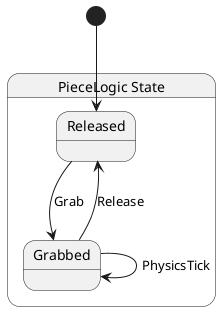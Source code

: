 @startuml PieceLogic
state "PieceLogic State" as GMTKJam_PieceLogic_State {
  state "Released" as GMTKJam_PieceLogic_State_Released
  state "Grabbed" as GMTKJam_PieceLogic_State_Grabbed
}

GMTKJam_PieceLogic_State_Grabbed --> GMTKJam_PieceLogic_State_Grabbed : PhysicsTick
GMTKJam_PieceLogic_State_Grabbed --> GMTKJam_PieceLogic_State_Released : Release
GMTKJam_PieceLogic_State_Released --> GMTKJam_PieceLogic_State_Grabbed : Grab
[*] --> GMTKJam_PieceLogic_State_Released
@enduml